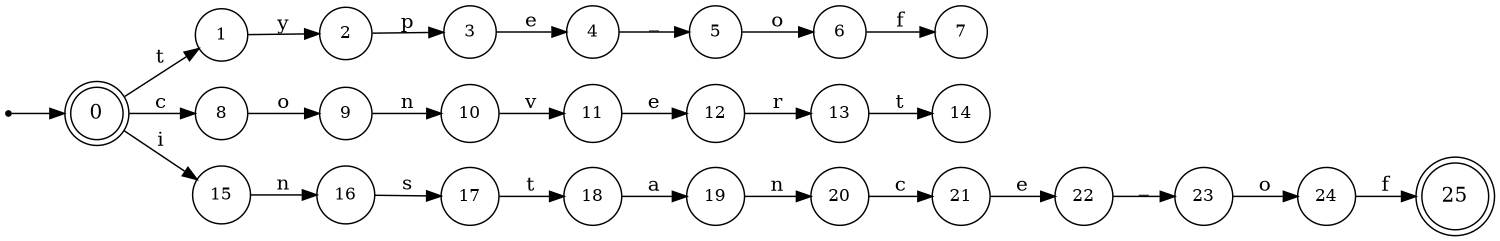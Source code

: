 digraph finite_state_machine {
	rankdir=LR;
	size="10,10"

	node [ shape = doublecircle, label = "0", fontsize  = 14] n0;

	node [ shape = circle, label = "1", fontsize  = 12] n1;
	node [ shape = circle, label = "2", fontsize  = 12] n2;
	node [ shape = circle, label = "3", fontsize  = 12] n3;
	node [ shape = circle, label = "4", fontsize  = 12] n4;
	node [ shape = circle, label = "5", fontsize  = 12] n5;
	node [ shape = circle, label = "6", fontsize  = 12] n6;
	node [ shape = circle, label = "7", fontsize  = 12] n7;
	node [ shape = circle, label = "8", fontsize  = 12] n8;
	node [ shape = circle, label = "9", fontsize  = 12] n9;
	node [ shape = circle, label = "10", fontsize  = 12] n10;
	node [ shape = circle, label = "11", fontsize  = 12] n11;
	node [ shape = circle, label = "12", fontsize  = 12] n12;
	node [ shape = circle, label = "13", fontsize  = 12] n13;
	node [ shape = circle, label = "14", fontsize  = 12] n14;
	node [ shape = circle, label = "15", fontsize  = 12] n15;
	node [ shape = circle, label = "16", fontsize  = 12] n16;
	node [ shape = circle, label = "17", fontsize  = 12] n17;
	node [ shape = circle, label = "18", fontsize  = 12] n18;
	node [ shape = circle, label = "19", fontsize  = 12] n19;
	node [ shape = circle, label = "20", fontsize  = 12] n20;
	node [ shape = circle, label = "21", fontsize  = 12] n21;
	node [ shape = circle, label = "22", fontsize  = 12] n22;
	node [ shape = circle, label = "23", fontsize  = 12] n23;
	node [ shape = circle, label = "24", fontsize  = 12] n24;

	node [ shape = doublecircle, label = "25", fontsize  = 14] n25;

	node [shape = point ]; qi
	qi -> n0;

	n0 -> n1 [ label = "t" ];
	n1 -> n2 [ label = "y" ];
	n2 -> n3 [ label = "p" ];
	n3 -> n4 [ label = "e" ];
	n4 -> n5 [ label = "_" ];
	n5 -> n6 [ label = "o" ];
	n6 -> n7 [ label = "f" ];
	n0 -> n8 [ label = "c" ];
	n8 -> n9 [ label = "o" ];
	n9 -> n10 [ label = "n" ];
	n10 -> n11 [ label = "v" ];
	n11 -> n12 [ label = "e" ];
	n12 -> n13 [ label = "r" ];
	n13 -> n14 [ label = "t" ];
	n0 -> n15 [ label = "i" ];
	n15 -> n16 [ label = "n" ];
	n16 -> n17 [ label = "s" ];
	n17 -> n18 [ label = "t" ];
	n18 -> n19 [ label = "a" ];
	n19 -> n20 [ label = "n" ];
	n20 -> n21 [ label = "c" ];
	n21 -> n22 [ label = "e" ];
	n22 -> n23 [ label = "_" ];
	n23 -> n24 [ label = "o" ];
	n24 -> n25 [ label = "f" ];
}